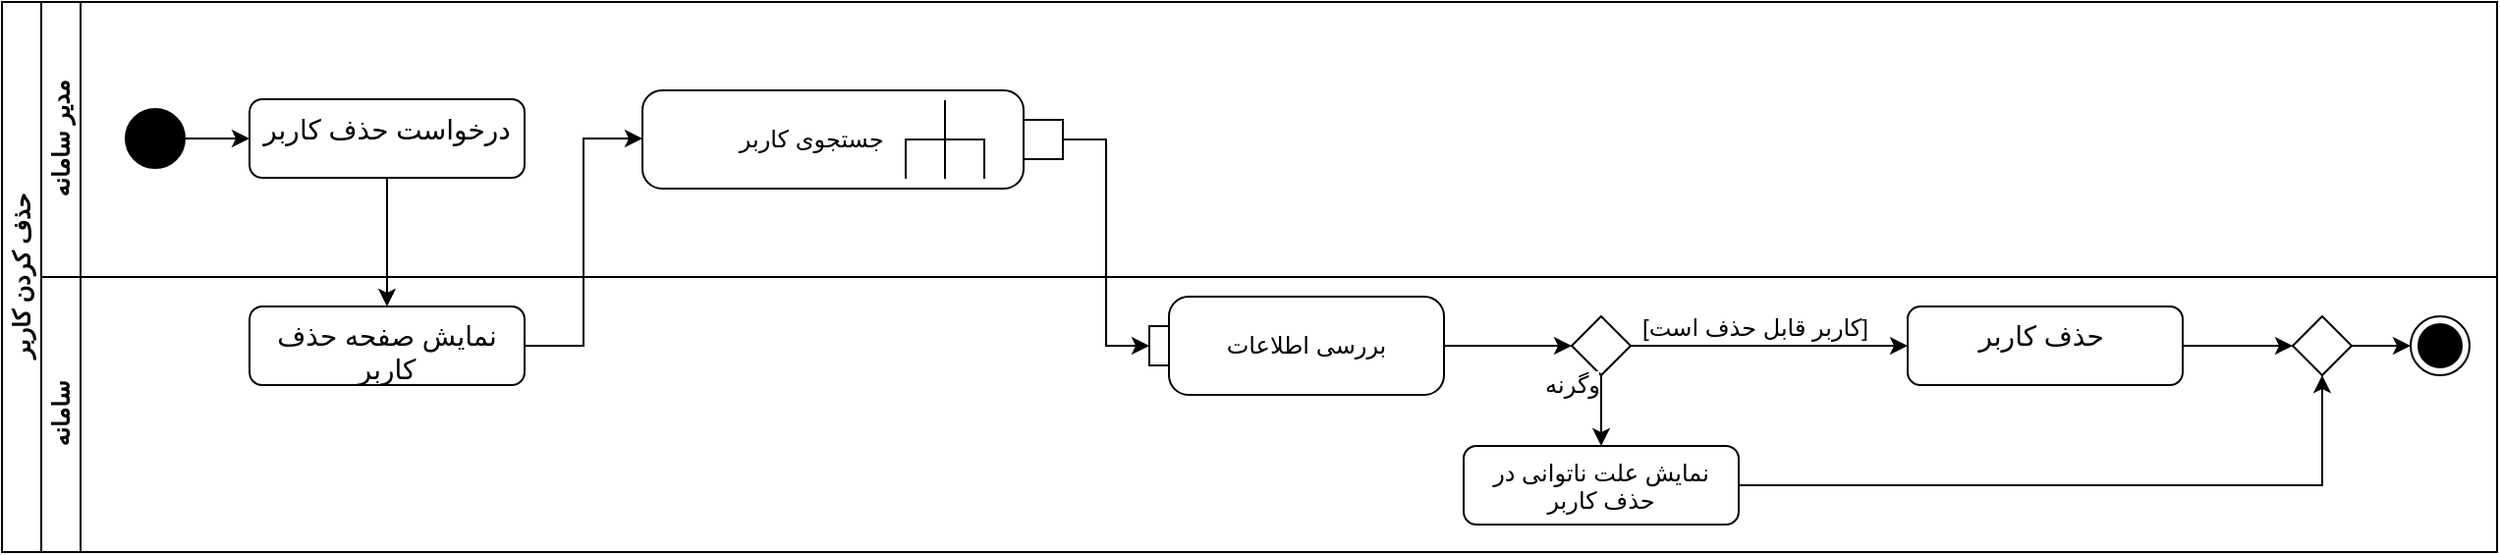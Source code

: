 <mxfile version="23.0.2" type="google">
  <diagram name="Page-1" id="LSYCxZCiyMSwmVTYFIlG">
    <mxGraphModel grid="1" page="1" gridSize="10" guides="1" tooltips="1" connect="1" arrows="1" fold="1" pageScale="1" pageWidth="850" pageHeight="1100" math="0" shadow="0">
      <root>
        <mxCell id="0" />
        <mxCell id="1" parent="0" />
        <mxCell id="SFBFPGFI1g2Mg7jAhKoy-29" value="حذف کردن کاربر" style="swimlane;html=1;childLayout=stackLayout;resizeParent=1;resizeParentMax=0;horizontal=0;startSize=20;horizontalStack=0;" vertex="1" parent="1">
          <mxGeometry x="94" y="70" width="1270" height="280" as="geometry" />
        </mxCell>
        <mxCell id="SFBFPGFI1g2Mg7jAhKoy-30" value="مدیر سامانه" style="swimlane;html=1;startSize=20;horizontal=0;" vertex="1" parent="SFBFPGFI1g2Mg7jAhKoy-29">
          <mxGeometry x="20" width="1250" height="140" as="geometry">
            <mxRectangle x="20" width="490" height="30" as="alternateBounds" />
          </mxGeometry>
        </mxCell>
        <mxCell id="SFBFPGFI1g2Mg7jAhKoy-32" value="" style="ellipse;fillColor=strokeColor;html=1;" vertex="1" parent="SFBFPGFI1g2Mg7jAhKoy-30">
          <mxGeometry x="43" y="54.5" width="30" height="30" as="geometry" />
        </mxCell>
        <mxCell id="eEUrhno4LK-QqctTVVjP-3" value="جستجوی کاربر&amp;nbsp; &amp;nbsp; &amp;nbsp; &amp;nbsp;&amp;nbsp;" style="shape=mxgraph.uml25.behaviorAction;html=1;rounded=1;absoluteArcSize=1;arcSize=10;align=center;spacingLeft=5;whiteSpace=wrap;" vertex="1" parent="SFBFPGFI1g2Mg7jAhKoy-30">
          <mxGeometry x="306" y="45" width="194" height="50" as="geometry" />
        </mxCell>
        <mxCell id="iRBx2CajUNcY6ar7nXjl-3" value="" style="rounded=0;whiteSpace=wrap;html=1;" vertex="1" parent="SFBFPGFI1g2Mg7jAhKoy-30">
          <mxGeometry x="500" y="60" width="20" height="20" as="geometry" />
        </mxCell>
        <mxCell id="jq7EtQ-wXcVLjX7o_3Nw-1" value="&lt;font style=&quot;font-size: 14px;&quot;&gt;درخواست حذف کاربر&lt;/font&gt;" style="html=1;align=center;verticalAlign=top;rounded=1;absoluteArcSize=1;arcSize=13;dashed=0;whiteSpace=wrap;" vertex="1" parent="SFBFPGFI1g2Mg7jAhKoy-30">
          <mxGeometry x="106" y="49.5" width="140" height="40" as="geometry" />
        </mxCell>
        <mxCell id="SFBFPGFI1g2Mg7jAhKoy-52" style="edgeStyle=orthogonalEdgeStyle;rounded=0;orthogonalLoop=1;jettySize=auto;html=1;" edge="1" parent="SFBFPGFI1g2Mg7jAhKoy-30" source="SFBFPGFI1g2Mg7jAhKoy-32" target="jq7EtQ-wXcVLjX7o_3Nw-1">
          <mxGeometry relative="1" as="geometry">
            <Array as="points" />
            <mxPoint x="174" y="220" as="targetPoint" />
            <mxPoint x="176" y="120" as="sourcePoint" />
          </mxGeometry>
        </mxCell>
        <mxCell id="SFBFPGFI1g2Mg7jAhKoy-37" value="سامانه" style="swimlane;html=1;startSize=20;horizontal=0;" vertex="1" parent="SFBFPGFI1g2Mg7jAhKoy-29">
          <mxGeometry x="20" y="140" width="1250" height="140" as="geometry" />
        </mxCell>
        <mxCell id="SFBFPGFI1g2Mg7jAhKoy-38" value="" style="ellipse;html=1;shape=endState;fillColor=strokeColor;" vertex="1" parent="SFBFPGFI1g2Mg7jAhKoy-37">
          <mxGeometry x="1206" y="20" width="30" height="30" as="geometry" />
        </mxCell>
        <mxCell id="SFBFPGFI1g2Mg7jAhKoy-40" style="edgeStyle=orthogonalEdgeStyle;rounded=0;orthogonalLoop=1;jettySize=auto;html=1;" edge="1" parent="SFBFPGFI1g2Mg7jAhKoy-37" source="SFBFPGFI1g2Mg7jAhKoy-47" target="SFBFPGFI1g2Mg7jAhKoy-43">
          <mxGeometry relative="1" as="geometry">
            <Array as="points" />
          </mxGeometry>
        </mxCell>
        <mxCell id="SFBFPGFI1g2Mg7jAhKoy-41" style="edgeStyle=orthogonalEdgeStyle;rounded=0;orthogonalLoop=1;jettySize=auto;html=1;" edge="1" parent="SFBFPGFI1g2Mg7jAhKoy-37" source="SFBFPGFI1g2Mg7jAhKoy-43" target="SFBFPGFI1g2Mg7jAhKoy-49">
          <mxGeometry relative="1" as="geometry">
            <mxPoint x="845" y="34.64" as="sourcePoint" />
            <mxPoint x="968" y="35" as="targetPoint" />
          </mxGeometry>
        </mxCell>
        <mxCell id="SFBFPGFI1g2Mg7jAhKoy-42" value="&lt;span style=&quot;font-size: 12px;&quot;&gt;[کاربر قابل حذف است]&lt;/span&gt;" style="edgeLabel;html=1;align=center;verticalAlign=middle;resizable=0;points=[];" connectable="0" vertex="1" parent="SFBFPGFI1g2Mg7jAhKoy-41">
          <mxGeometry x="-0.362" y="1" relative="1" as="geometry">
            <mxPoint x="18" y="-8" as="offset" />
          </mxGeometry>
        </mxCell>
        <mxCell id="SFBFPGFI1g2Mg7jAhKoy-43" value="" style="rhombus;" vertex="1" parent="SFBFPGFI1g2Mg7jAhKoy-37">
          <mxGeometry x="779" y="20" width="30" height="30" as="geometry" />
        </mxCell>
        <mxCell id="eEUrhno4LK-QqctTVVjP-2" style="edgeStyle=orthogonalEdgeStyle;rounded=0;orthogonalLoop=1;jettySize=auto;html=1;entryX=0.5;entryY=1;entryDx=0;entryDy=0;" edge="1" parent="SFBFPGFI1g2Mg7jAhKoy-37" source="SFBFPGFI1g2Mg7jAhKoy-44" target="iRBx2CajUNcY6ar7nXjl-7">
          <mxGeometry relative="1" as="geometry">
            <Array as="points">
              <mxPoint x="1161" y="106" />
            </Array>
          </mxGeometry>
        </mxCell>
        <mxCell id="SFBFPGFI1g2Mg7jAhKoy-44" value="نمایش علت ناتوانی در حذف کاربر" style="html=1;align=center;verticalAlign=top;rounded=1;absoluteArcSize=1;arcSize=13;dashed=0;whiteSpace=wrap;" vertex="1" parent="SFBFPGFI1g2Mg7jAhKoy-37">
          <mxGeometry x="724" y="86" width="140" height="40" as="geometry" />
        </mxCell>
        <mxCell id="SFBFPGFI1g2Mg7jAhKoy-45" style="edgeStyle=orthogonalEdgeStyle;rounded=0;orthogonalLoop=1;jettySize=auto;html=1;" edge="1" parent="SFBFPGFI1g2Mg7jAhKoy-37" source="SFBFPGFI1g2Mg7jAhKoy-43" target="SFBFPGFI1g2Mg7jAhKoy-44">
          <mxGeometry relative="1" as="geometry" />
        </mxCell>
        <mxCell id="SFBFPGFI1g2Mg7jAhKoy-46" value="&lt;font style=&quot;font-size: 12px;&quot;&gt;وگرنه&lt;/font&gt;" style="edgeLabel;html=1;align=center;verticalAlign=middle;resizable=0;points=[];" connectable="0" vertex="1" parent="SFBFPGFI1g2Mg7jAhKoy-45">
          <mxGeometry x="-0.221" y="-2" relative="1" as="geometry">
            <mxPoint x="-13" y="-12" as="offset" />
          </mxGeometry>
        </mxCell>
        <mxCell id="SFBFPGFI1g2Mg7jAhKoy-47" value="بررسی اطلاعات" style="shape=mxgraph.uml25.action;html=1;align=center;verticalAlign=middle;absoluteArcSize=1;arcSize=10;dashed=0;spacingLeft=10;flipH=1;whiteSpace=wrap;" vertex="1" parent="SFBFPGFI1g2Mg7jAhKoy-37">
          <mxGeometry x="564" y="10" width="150" height="50" as="geometry" />
        </mxCell>
        <mxCell id="SFBFPGFI1g2Mg7jAhKoy-48" style="edgeStyle=orthogonalEdgeStyle;rounded=0;orthogonalLoop=1;jettySize=auto;html=1;" edge="1" parent="SFBFPGFI1g2Mg7jAhKoy-37" source="iRBx2CajUNcY6ar7nXjl-7" target="SFBFPGFI1g2Mg7jAhKoy-38">
          <mxGeometry relative="1" as="geometry" />
        </mxCell>
        <mxCell id="SFBFPGFI1g2Mg7jAhKoy-49" value="&lt;span style=&quot;font-size: 14px;&quot;&gt;حذف کاربر&amp;nbsp;&lt;/span&gt;" style="html=1;align=center;verticalAlign=top;rounded=1;absoluteArcSize=1;arcSize=13;dashed=0;whiteSpace=wrap;" vertex="1" parent="SFBFPGFI1g2Mg7jAhKoy-37">
          <mxGeometry x="950" y="15" width="140" height="40" as="geometry" />
        </mxCell>
        <mxCell id="SFBFPGFI1g2Mg7jAhKoy-51" value="&lt;span style=&quot;font-size: 14px;&quot;&gt;نمایش صفحه حذف کاربر&lt;/span&gt;" style="html=1;align=center;verticalAlign=top;rounded=1;absoluteArcSize=1;arcSize=13;dashed=0;whiteSpace=wrap;" vertex="1" parent="SFBFPGFI1g2Mg7jAhKoy-37">
          <mxGeometry x="106" y="15" width="140" height="40" as="geometry" />
        </mxCell>
        <mxCell id="iRBx2CajUNcY6ar7nXjl-7" value="" style="rhombus;" vertex="1" parent="SFBFPGFI1g2Mg7jAhKoy-37">
          <mxGeometry x="1146" y="20" width="30" height="30" as="geometry" />
        </mxCell>
        <mxCell id="iRBx2CajUNcY6ar7nXjl-8" value="" style="edgeStyle=orthogonalEdgeStyle;rounded=0;orthogonalLoop=1;jettySize=auto;html=1;" edge="1" parent="SFBFPGFI1g2Mg7jAhKoy-37" source="SFBFPGFI1g2Mg7jAhKoy-49" target="iRBx2CajUNcY6ar7nXjl-7">
          <mxGeometry relative="1" as="geometry">
            <mxPoint x="1204" y="665" as="sourcePoint" />
            <mxPoint x="1320" y="665" as="targetPoint" />
          </mxGeometry>
        </mxCell>
        <mxCell id="iRBx2CajUNcY6ar7nXjl-4" style="edgeStyle=orthogonalEdgeStyle;rounded=0;orthogonalLoop=1;jettySize=auto;html=1;entryX=1;entryY=0.5;entryDx=0;entryDy=0;entryPerimeter=0;" edge="1" parent="SFBFPGFI1g2Mg7jAhKoy-29" source="iRBx2CajUNcY6ar7nXjl-3" target="SFBFPGFI1g2Mg7jAhKoy-47">
          <mxGeometry relative="1" as="geometry">
            <mxPoint x="596" y="250" as="targetPoint" />
          </mxGeometry>
        </mxCell>
        <mxCell id="iRBx2CajUNcY6ar7nXjl-6" style="edgeStyle=orthogonalEdgeStyle;rounded=0;orthogonalLoop=1;jettySize=auto;html=1;entryX=0;entryY=0.49;entryDx=0;entryDy=0;entryPerimeter=0;" edge="1" parent="SFBFPGFI1g2Mg7jAhKoy-29" source="SFBFPGFI1g2Mg7jAhKoy-51" target="eEUrhno4LK-QqctTVVjP-3">
          <mxGeometry relative="1" as="geometry" />
        </mxCell>
        <mxCell id="jq7EtQ-wXcVLjX7o_3Nw-2" style="edgeStyle=orthogonalEdgeStyle;rounded=0;orthogonalLoop=1;jettySize=auto;html=1;" edge="1" parent="SFBFPGFI1g2Mg7jAhKoy-29" source="jq7EtQ-wXcVLjX7o_3Nw-1" target="SFBFPGFI1g2Mg7jAhKoy-51">
          <mxGeometry relative="1" as="geometry" />
        </mxCell>
      </root>
    </mxGraphModel>
  </diagram>
</mxfile>
